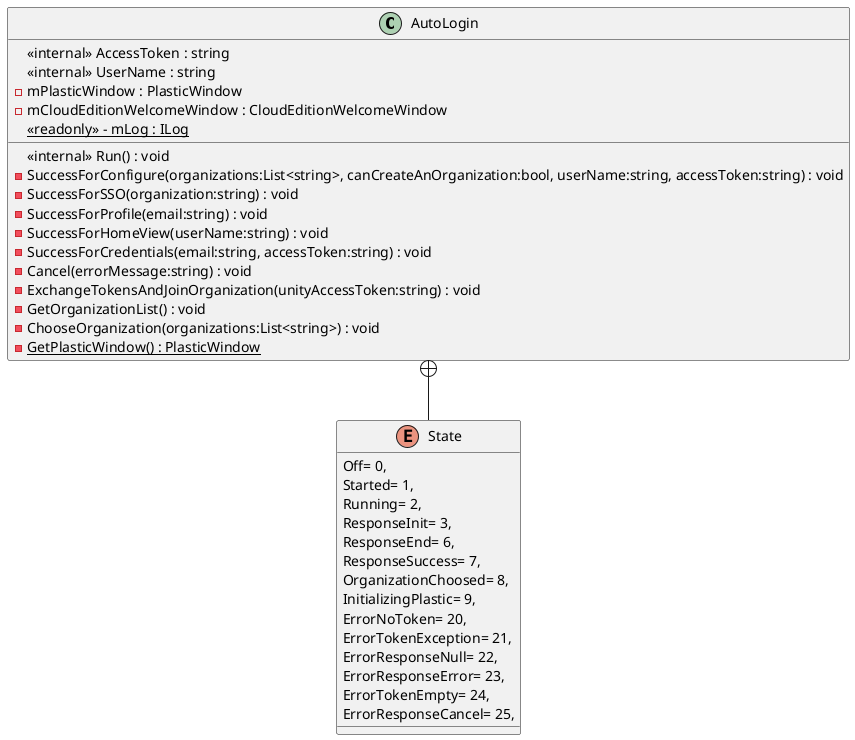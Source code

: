@startuml
class AutoLogin {
    <<internal>> AccessToken : string
    <<internal>> UserName : string
    <<internal>> Run() : void
    - SuccessForConfigure(organizations:List<string>, canCreateAnOrganization:bool, userName:string, accessToken:string) : void
    - SuccessForSSO(organization:string) : void
    - SuccessForProfile(email:string) : void
    - SuccessForHomeView(userName:string) : void
    - SuccessForCredentials(email:string, accessToken:string) : void
    - Cancel(errorMessage:string) : void
    - ExchangeTokensAndJoinOrganization(unityAccessToken:string) : void
    - GetOrganizationList() : void
    - ChooseOrganization(organizations:List<string>) : void
    {static} - GetPlasticWindow() : PlasticWindow
    - mPlasticWindow : PlasticWindow
    - mCloudEditionWelcomeWindow : CloudEditionWelcomeWindow
    {static} <<readonly>> - mLog : ILog
}
enum State {
    Off= 0,
    Started= 1,
    Running= 2,
    ResponseInit= 3,
    ResponseEnd= 6,
    ResponseSuccess= 7,
    OrganizationChoosed= 8,
    InitializingPlastic= 9,
    ErrorNoToken= 20,
    ErrorTokenException= 21,
    ErrorResponseNull= 22,
    ErrorResponseError= 23,
    ErrorTokenEmpty= 24,
    ErrorResponseCancel= 25,
}
AutoLogin +-- State
@enduml
